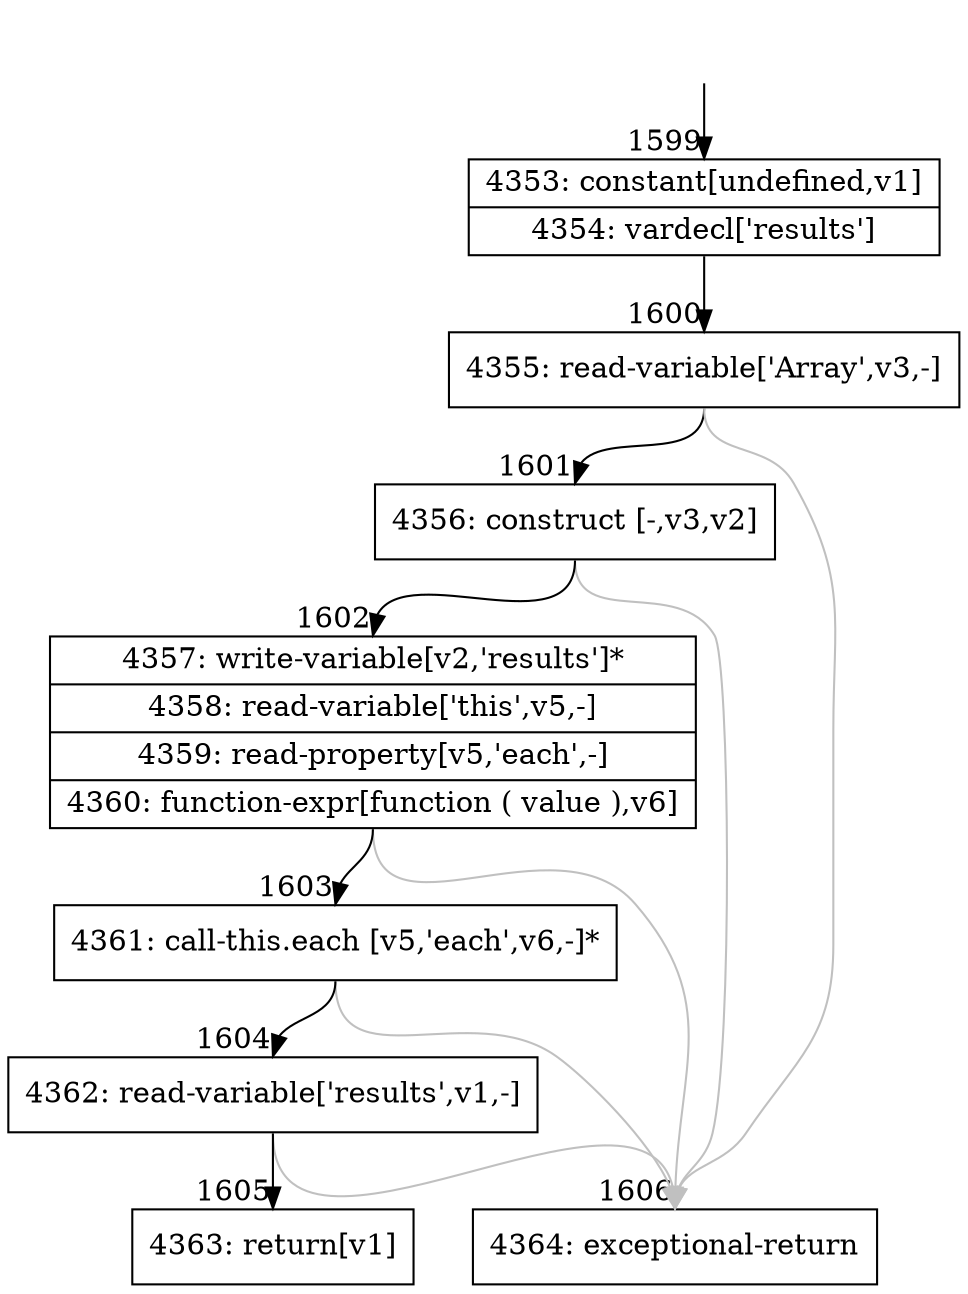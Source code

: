 digraph {
rankdir="TD"
BB_entry140[shape=none,label=""];
BB_entry140 -> BB1599 [tailport=s, headport=n, headlabel="    1599"]
BB1599 [shape=record label="{4353: constant[undefined,v1]|4354: vardecl['results']}" ] 
BB1599 -> BB1600 [tailport=s, headport=n, headlabel="      1600"]
BB1600 [shape=record label="{4355: read-variable['Array',v3,-]}" ] 
BB1600 -> BB1601 [tailport=s, headport=n, headlabel="      1601"]
BB1600 -> BB1606 [tailport=s, headport=n, color=gray, headlabel="      1606"]
BB1601 [shape=record label="{4356: construct [-,v3,v2]}" ] 
BB1601 -> BB1602 [tailport=s, headport=n, headlabel="      1602"]
BB1601 -> BB1606 [tailport=s, headport=n, color=gray]
BB1602 [shape=record label="{4357: write-variable[v2,'results']*|4358: read-variable['this',v5,-]|4359: read-property[v5,'each',-]|4360: function-expr[function ( value ),v6]}" ] 
BB1602 -> BB1603 [tailport=s, headport=n, headlabel="      1603"]
BB1602 -> BB1606 [tailport=s, headport=n, color=gray]
BB1603 [shape=record label="{4361: call-this.each [v5,'each',v6,-]*}" ] 
BB1603 -> BB1604 [tailport=s, headport=n, headlabel="      1604"]
BB1603 -> BB1606 [tailport=s, headport=n, color=gray]
BB1604 [shape=record label="{4362: read-variable['results',v1,-]}" ] 
BB1604 -> BB1605 [tailport=s, headport=n, headlabel="      1605"]
BB1604 -> BB1606 [tailport=s, headport=n, color=gray]
BB1605 [shape=record label="{4363: return[v1]}" ] 
BB1606 [shape=record label="{4364: exceptional-return}" ] 
//#$~ 1010
}

